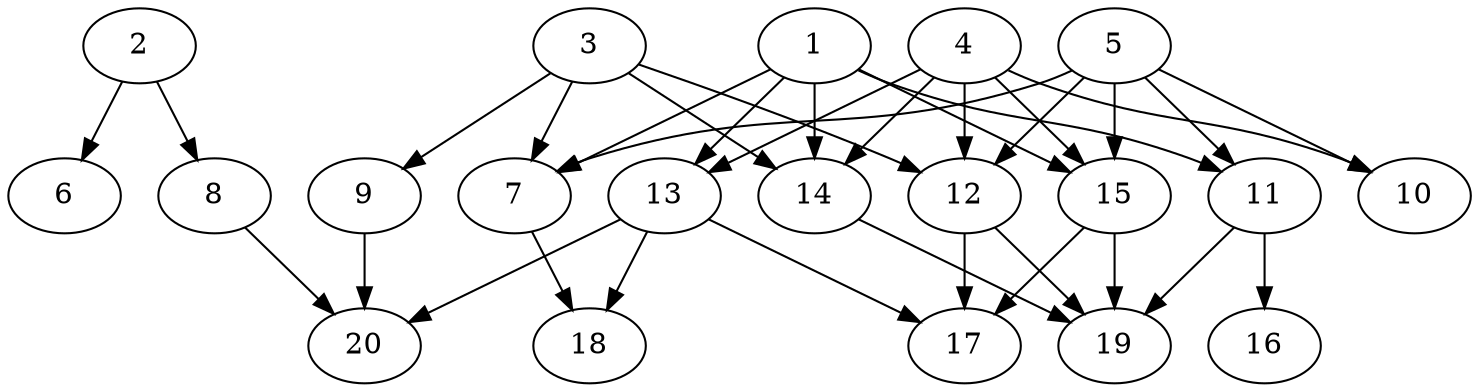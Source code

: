 // DAG automatically generated by daggen at Thu Oct  3 13:58:43 2019
// ./daggen --dot -n 20 --ccr 0.5 --fat 0.7 --regular 0.5 --density 0.5 --mindata 5242880 --maxdata 52428800 
digraph G {
  1 [size="82501632", alpha="0.19", expect_size="41250816"] 
  1 -> 7 [size ="41250816"]
  1 -> 11 [size ="41250816"]
  1 -> 13 [size ="41250816"]
  1 -> 14 [size ="41250816"]
  1 -> 15 [size ="41250816"]
  2 [size="67735552", alpha="0.14", expect_size="33867776"] 
  2 -> 6 [size ="33867776"]
  2 -> 8 [size ="33867776"]
  3 [size="80402432", alpha="0.03", expect_size="40201216"] 
  3 -> 7 [size ="40201216"]
  3 -> 9 [size ="40201216"]
  3 -> 12 [size ="40201216"]
  3 -> 14 [size ="40201216"]
  4 [size="53630976", alpha="0.03", expect_size="26815488"] 
  4 -> 10 [size ="26815488"]
  4 -> 12 [size ="26815488"]
  4 -> 13 [size ="26815488"]
  4 -> 14 [size ="26815488"]
  4 -> 15 [size ="26815488"]
  5 [size="23515136", alpha="0.11", expect_size="11757568"] 
  5 -> 7 [size ="11757568"]
  5 -> 10 [size ="11757568"]
  5 -> 11 [size ="11757568"]
  5 -> 12 [size ="11757568"]
  5 -> 15 [size ="11757568"]
  6 [size="37304320", alpha="0.10", expect_size="18652160"] 
  7 [size="55736320", alpha="0.01", expect_size="27868160"] 
  7 -> 18 [size ="27868160"]
  8 [size="40327168", alpha="0.10", expect_size="20163584"] 
  8 -> 20 [size ="20163584"]
  9 [size="41381888", alpha="0.07", expect_size="20690944"] 
  9 -> 20 [size ="20690944"]
  10 [size="84432896", alpha="0.03", expect_size="42216448"] 
  11 [size="49907712", alpha="0.16", expect_size="24953856"] 
  11 -> 16 [size ="24953856"]
  11 -> 19 [size ="24953856"]
  12 [size="47101952", alpha="0.07", expect_size="23550976"] 
  12 -> 17 [size ="23550976"]
  12 -> 19 [size ="23550976"]
  13 [size="18954240", alpha="0.05", expect_size="9477120"] 
  13 -> 17 [size ="9477120"]
  13 -> 18 [size ="9477120"]
  13 -> 20 [size ="9477120"]
  14 [size="33751040", alpha="0.08", expect_size="16875520"] 
  14 -> 19 [size ="16875520"]
  15 [size="46520320", alpha="0.02", expect_size="23260160"] 
  15 -> 17 [size ="23260160"]
  15 -> 19 [size ="23260160"]
  16 [size="99102720", alpha="0.12", expect_size="49551360"] 
  17 [size="50012160", alpha="0.16", expect_size="25006080"] 
  18 [size="57001984", alpha="0.04", expect_size="28500992"] 
  19 [size="10520576", alpha="0.14", expect_size="5260288"] 
  20 [size="43874304", alpha="0.08", expect_size="21937152"] 
}
